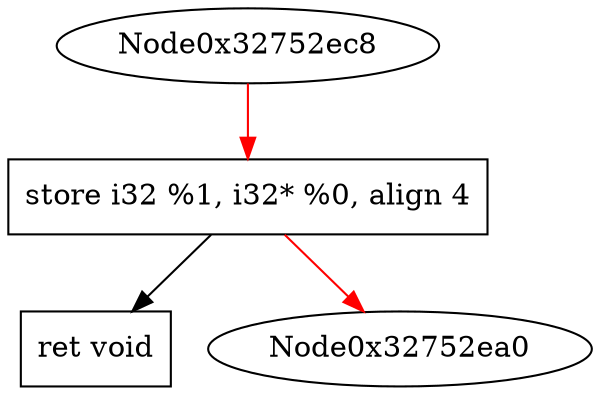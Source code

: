 digraph "DFG for '_ssdm_op_Write.ap_auto.i32P0A' function" {
	Node0x32752e20[shape=record, label="  store i32 %1, i32* %0, align 4"];
	Node0x327550e0[shape=record, label="  ret void"];
	Node0x32752e20 -> Node0x327550e0
edge [color=red]
	Node0x32752ec8 -> Node0x32752e20
	Node0x32752e20 -> Node0x32752ea0
}
